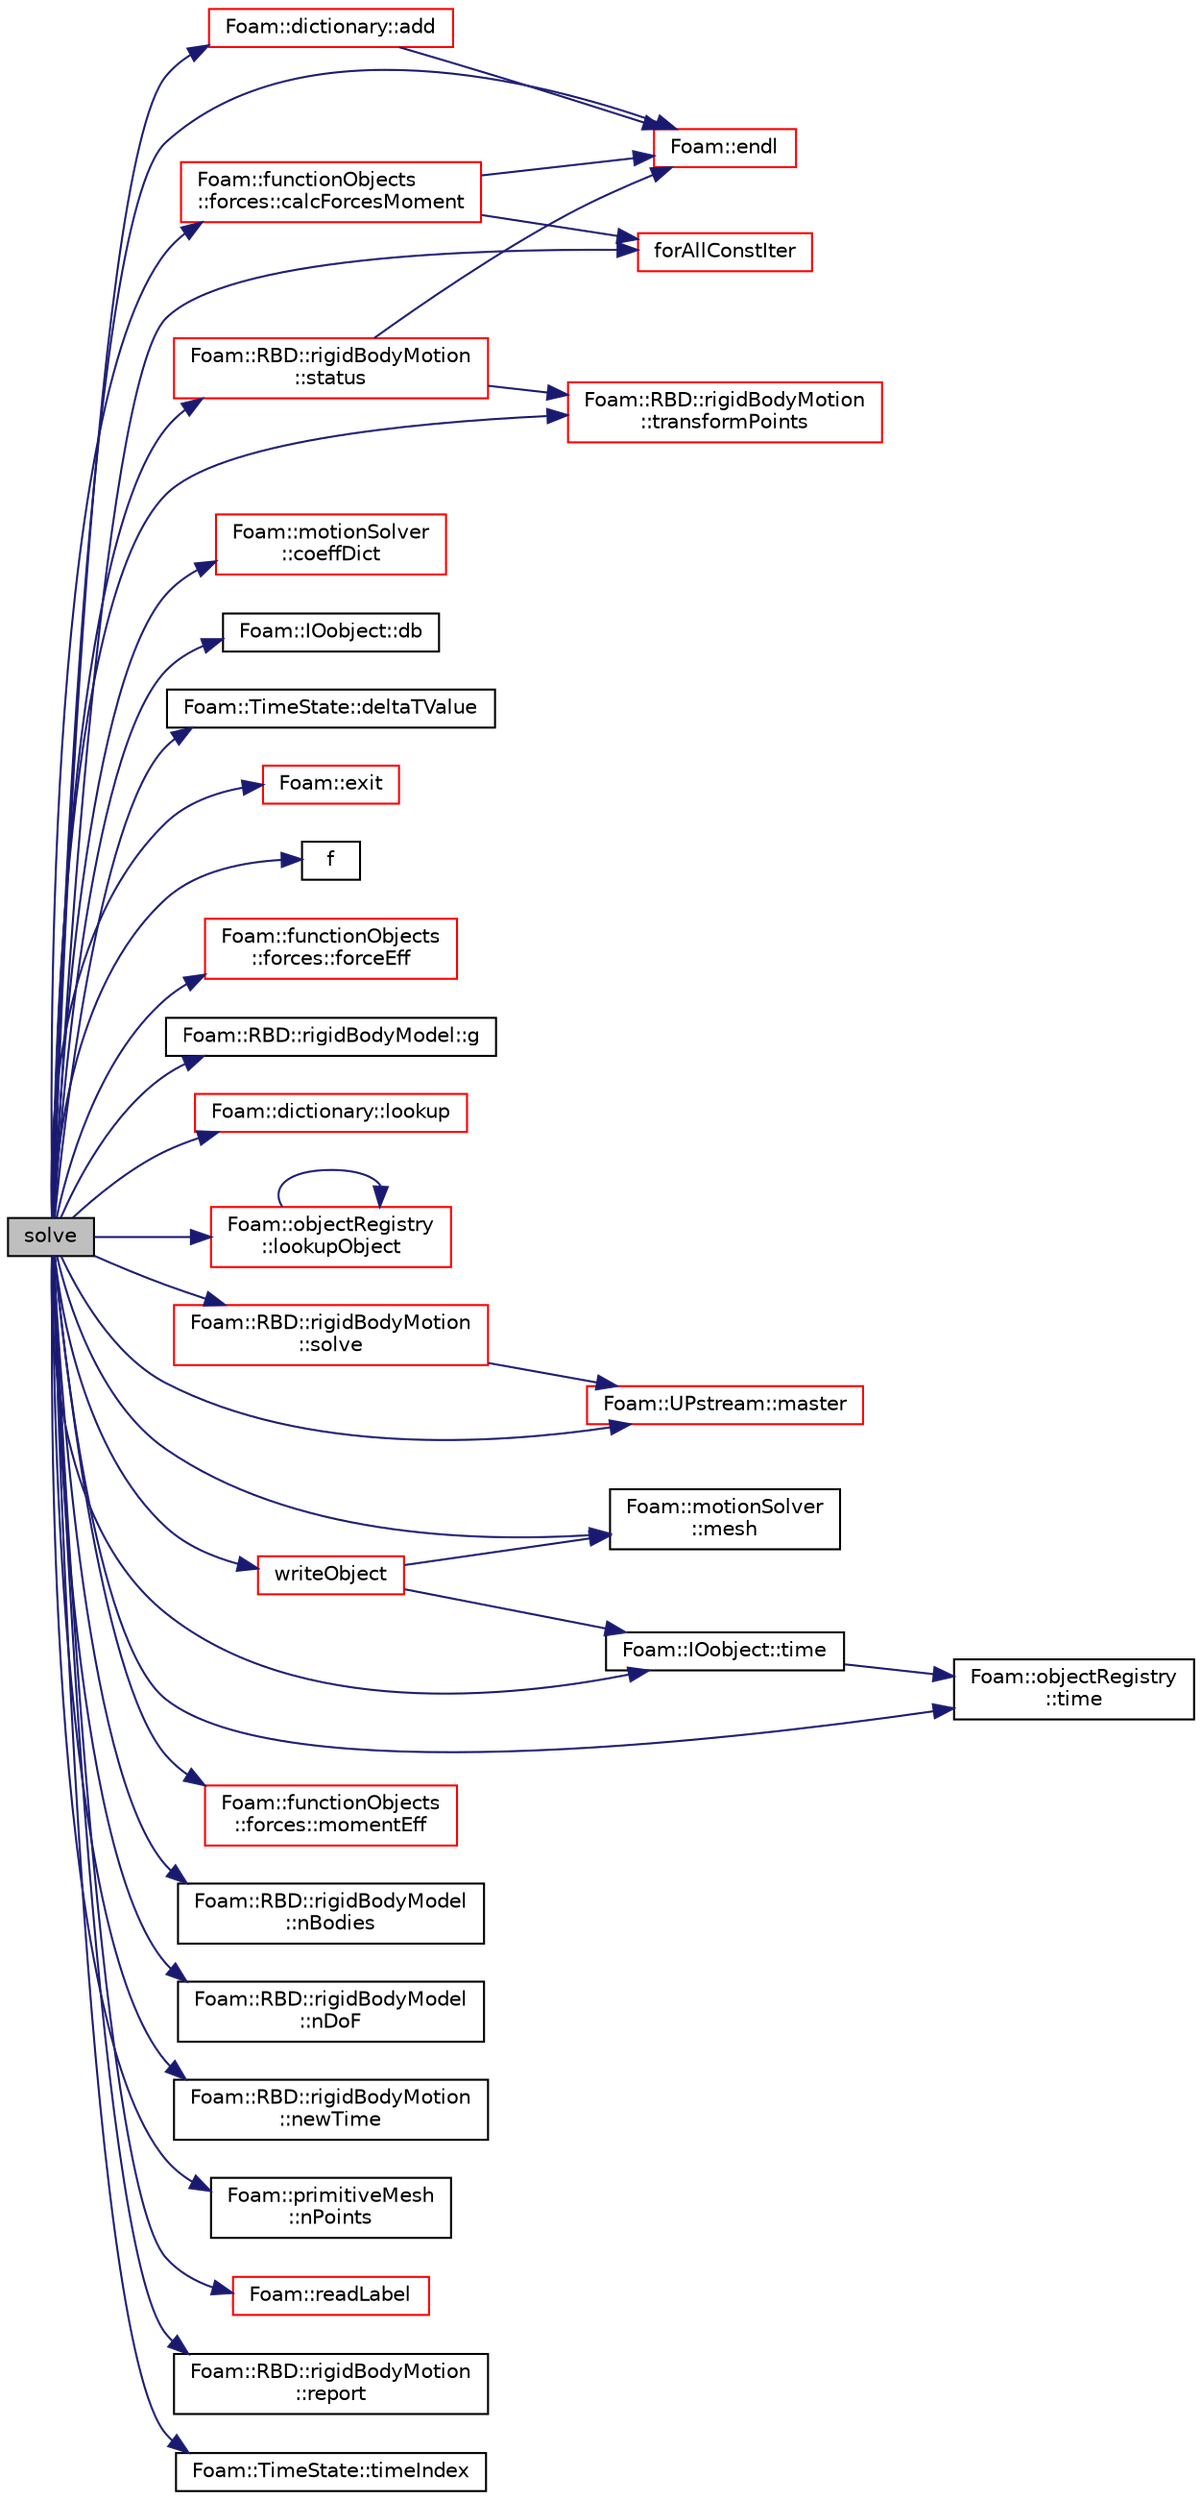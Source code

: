 digraph "solve"
{
  bgcolor="transparent";
  edge [fontname="Helvetica",fontsize="10",labelfontname="Helvetica",labelfontsize="10"];
  node [fontname="Helvetica",fontsize="10",shape=record];
  rankdir="LR";
  Node402 [label="solve",height=0.2,width=0.4,color="black", fillcolor="grey75", style="filled", fontcolor="black"];
  Node402 -> Node403 [color="midnightblue",fontsize="10",style="solid",fontname="Helvetica"];
  Node403 [label="Foam::dictionary::add",height=0.2,width=0.4,color="red",URL="$a27129.html#ac2ddcab42322c8d8af5e5830ab4d431b",tooltip="Add a new entry. "];
  Node403 -> Node405 [color="midnightblue",fontsize="10",style="solid",fontname="Helvetica"];
  Node405 [label="Foam::endl",height=0.2,width=0.4,color="red",URL="$a21851.html#a2db8fe02a0d3909e9351bb4275b23ce4",tooltip="Add newline and flush stream. "];
  Node402 -> Node448 [color="midnightblue",fontsize="10",style="solid",fontname="Helvetica"];
  Node448 [label="Foam::functionObjects\l::forces::calcForcesMoment",height=0.2,width=0.4,color="red",URL="$a24365.html#a71e93fd80e1ccacbf30c602b4ea11abc",tooltip="Calculate the forces and moments. "];
  Node448 -> Node450 [color="midnightblue",fontsize="10",style="solid",fontname="Helvetica"];
  Node450 [label="forAllConstIter",height=0.2,width=0.4,color="red",URL="$a39311.html#ae21e2836509b0fa7f7cedf6493b11b09"];
  Node448 -> Node405 [color="midnightblue",fontsize="10",style="solid",fontname="Helvetica"];
  Node402 -> Node710 [color="midnightblue",fontsize="10",style="solid",fontname="Helvetica"];
  Node710 [label="Foam::motionSolver\l::coeffDict",height=0.2,width=0.4,color="red",URL="$a22325.html#ad95c13c1aff816eede3af458626211d2",tooltip="Const access to the coefficients dictionary. "];
  Node402 -> Node755 [color="midnightblue",fontsize="10",style="solid",fontname="Helvetica"];
  Node755 [label="Foam::IOobject::db",height=0.2,width=0.4,color="black",URL="$a27249.html#a65cc75d9f80b1df5c3184fb2274a97f1",tooltip="Return the local objectRegistry. "];
  Node402 -> Node595 [color="midnightblue",fontsize="10",style="solid",fontname="Helvetica"];
  Node595 [label="Foam::TimeState::deltaTValue",height=0.2,width=0.4,color="black",URL="$a27469.html#a7b713a001e890d3c08ba20b49294c99b",tooltip="Return time step value. "];
  Node402 -> Node405 [color="midnightblue",fontsize="10",style="solid",fontname="Helvetica"];
  Node402 -> Node454 [color="midnightblue",fontsize="10",style="solid",fontname="Helvetica"];
  Node454 [label="Foam::exit",height=0.2,width=0.4,color="red",URL="$a21851.html#a06ca7250d8e89caf05243ec094843642"];
  Node402 -> Node514 [color="midnightblue",fontsize="10",style="solid",fontname="Helvetica"];
  Node514 [label="f",height=0.2,width=0.4,color="black",URL="$a18335.html#a888be93833ac7a23170555c69c690288"];
  Node402 -> Node450 [color="midnightblue",fontsize="10",style="solid",fontname="Helvetica"];
  Node402 -> Node796 [color="midnightblue",fontsize="10",style="solid",fontname="Helvetica"];
  Node796 [label="Foam::functionObjects\l::forces::forceEff",height=0.2,width=0.4,color="red",URL="$a24365.html#a748274766433812251c78e52b8e00481",tooltip="Return the total force. "];
  Node402 -> Node797 [color="midnightblue",fontsize="10",style="solid",fontname="Helvetica"];
  Node797 [label="Foam::RBD::rigidBodyModel::g",height=0.2,width=0.4,color="black",URL="$a30453.html#a7befcf8f2cd1324952c5a65a056b7454",tooltip="Return the acceleration due to gravity. "];
  Node402 -> Node462 [color="midnightblue",fontsize="10",style="solid",fontname="Helvetica"];
  Node462 [label="Foam::dictionary::lookup",height=0.2,width=0.4,color="red",URL="$a27129.html#a6a0727fa523e48977e27348663def509",tooltip="Find and return an entry data stream. "];
  Node402 -> Node798 [color="midnightblue",fontsize="10",style="solid",fontname="Helvetica"];
  Node798 [label="Foam::objectRegistry\l::lookupObject",height=0.2,width=0.4,color="red",URL="$a27433.html#a8b49296f8410366342c524250612c2aa",tooltip="Lookup and return the object of the given Type. "];
  Node798 -> Node798 [color="midnightblue",fontsize="10",style="solid",fontname="Helvetica"];
  Node402 -> Node614 [color="midnightblue",fontsize="10",style="solid",fontname="Helvetica"];
  Node614 [label="Foam::UPstream::master",height=0.2,width=0.4,color="red",URL="$a27377.html#a36af549940a0aae3733774649594489f",tooltip="Am I the master process. "];
  Node402 -> Node803 [color="midnightblue",fontsize="10",style="solid",fontname="Helvetica"];
  Node803 [label="Foam::motionSolver\l::mesh",height=0.2,width=0.4,color="black",URL="$a22325.html#ae78c91f8ff731c07ccc4351d9fe861ba",tooltip="Return reference to mesh. "];
  Node402 -> Node804 [color="midnightblue",fontsize="10",style="solid",fontname="Helvetica"];
  Node804 [label="Foam::functionObjects\l::forces::momentEff",height=0.2,width=0.4,color="red",URL="$a24365.html#a7fbf8d9ae2e1aa3868d32ad6d092b8f2",tooltip="Return the total moment. "];
  Node402 -> Node805 [color="midnightblue",fontsize="10",style="solid",fontname="Helvetica"];
  Node805 [label="Foam::RBD::rigidBodyModel\l::nBodies",height=0.2,width=0.4,color="black",URL="$a30453.html#a1815d14f31f955df6748c286d2039294",tooltip="Return the number of bodies in the model (bodies().size()) "];
  Node402 -> Node806 [color="midnightblue",fontsize="10",style="solid",fontname="Helvetica"];
  Node806 [label="Foam::RBD::rigidBodyModel\l::nDoF",height=0.2,width=0.4,color="black",URL="$a30453.html#a885fce7cfba9eabad30889720318206c",tooltip="Return the number of degrees of freedom of the model. "];
  Node402 -> Node807 [color="midnightblue",fontsize="10",style="solid",fontname="Helvetica"];
  Node807 [label="Foam::RBD::rigidBodyMotion\l::newTime",height=0.2,width=0.4,color="black",URL="$a30461.html#a04d144c39836bb839ad0a217f1292c6d",tooltip="Store the motion state at the beginning of the time-step. "];
  Node402 -> Node517 [color="midnightblue",fontsize="10",style="solid",fontname="Helvetica"];
  Node517 [label="Foam::primitiveMesh\l::nPoints",height=0.2,width=0.4,color="black",URL="$a28685.html#a1c886a784a597459dbf2d9470798e9dd"];
  Node402 -> Node808 [color="midnightblue",fontsize="10",style="solid",fontname="Helvetica"];
  Node808 [label="Foam::readLabel",height=0.2,width=0.4,color="red",URL="$a21851.html#abb09fbcf651d29208982dd7a601b606f"];
  Node402 -> Node811 [color="midnightblue",fontsize="10",style="solid",fontname="Helvetica"];
  Node811 [label="Foam::RBD::rigidBodyMotion\l::report",height=0.2,width=0.4,color="black",URL="$a30461.html#a1538c196c66305d82ca5d146cf37067a",tooltip="Return the report Switch. "];
  Node402 -> Node812 [color="midnightblue",fontsize="10",style="solid",fontname="Helvetica"];
  Node812 [label="Foam::RBD::rigidBodyMotion\l::solve",height=0.2,width=0.4,color="red",URL="$a30461.html#a4886b1a8204eed398d4cd883e147ad0f",tooltip="Integrate velocities, orientation and position. "];
  Node812 -> Node614 [color="midnightblue",fontsize="10",style="solid",fontname="Helvetica"];
  Node402 -> Node821 [color="midnightblue",fontsize="10",style="solid",fontname="Helvetica"];
  Node821 [label="Foam::RBD::rigidBodyMotion\l::status",height=0.2,width=0.4,color="red",URL="$a30461.html#abcb2cd79eda44c9b40bd43a821c0a889",tooltip="Report the status of the motion of the given body. "];
  Node821 -> Node405 [color="midnightblue",fontsize="10",style="solid",fontname="Helvetica"];
  Node821 -> Node839 [color="midnightblue",fontsize="10",style="solid",fontname="Helvetica"];
  Node839 [label="Foam::RBD::rigidBodyMotion\l::transformPoints",height=0.2,width=0.4,color="red",URL="$a30461.html#a38c2ab251606d5e5ab5f46fca935db39",tooltip="Transform the given initial pointField of the specified body. "];
  Node402 -> Node507 [color="midnightblue",fontsize="10",style="solid",fontname="Helvetica"];
  Node507 [label="Foam::objectRegistry\l::time",height=0.2,width=0.4,color="black",URL="$a27433.html#a0d94096809fe3376b29a2a29ca11bb18",tooltip="Return time. "];
  Node402 -> Node581 [color="midnightblue",fontsize="10",style="solid",fontname="Helvetica"];
  Node581 [label="Foam::IOobject::time",height=0.2,width=0.4,color="black",URL="$a27249.html#a1ed86245b170b9f651f62650b1827500",tooltip="Return time. "];
  Node581 -> Node507 [color="midnightblue",fontsize="10",style="solid",fontname="Helvetica"];
  Node402 -> Node555 [color="midnightblue",fontsize="10",style="solid",fontname="Helvetica"];
  Node555 [label="Foam::TimeState::timeIndex",height=0.2,width=0.4,color="black",URL="$a27469.html#a3200afa488551227ca19102ca4c14048",tooltip="Return current time index. "];
  Node402 -> Node839 [color="midnightblue",fontsize="10",style="solid",fontname="Helvetica"];
  Node402 -> Node846 [color="midnightblue",fontsize="10",style="solid",fontname="Helvetica"];
  Node846 [label="writeObject",height=0.2,width=0.4,color="red",URL="$a30489.html#aac52c08633b4e1e66bc6fb382b7ec674",tooltip="Write state using given format, version and compression. "];
  Node846 -> Node803 [color="midnightblue",fontsize="10",style="solid",fontname="Helvetica"];
  Node846 -> Node581 [color="midnightblue",fontsize="10",style="solid",fontname="Helvetica"];
}
